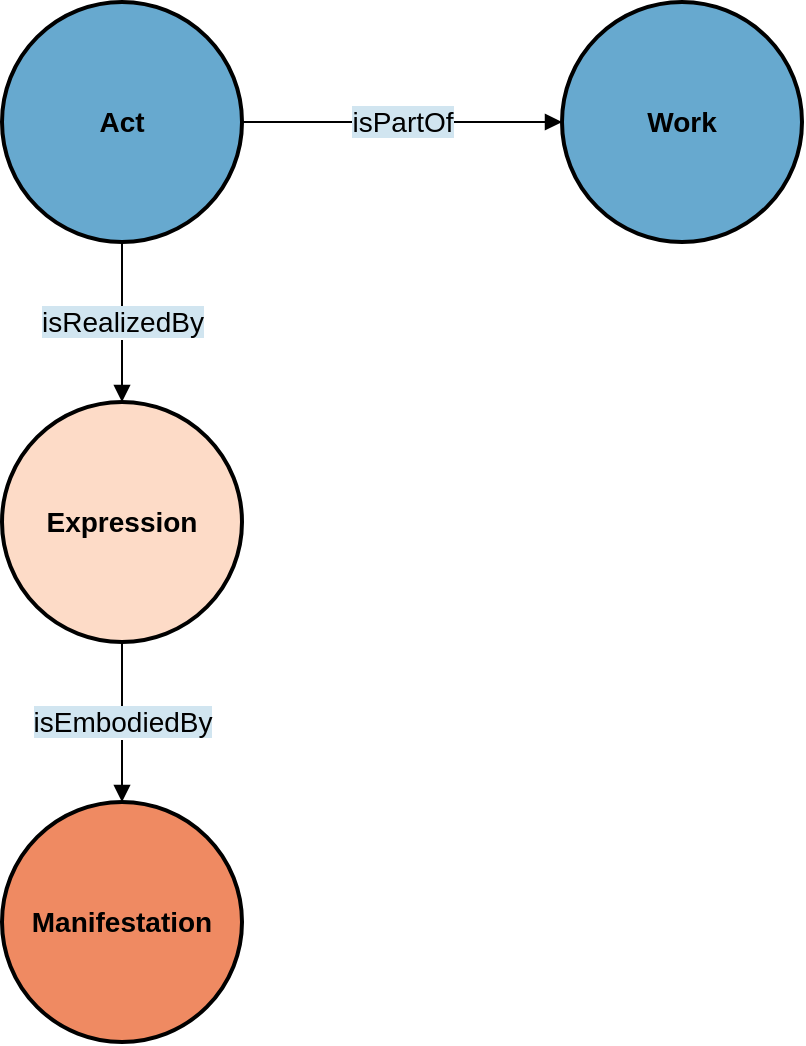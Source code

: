 <mxfile scale="3" border="10">
    <diagram id="f2N9XpvxZU3NBgQUbpWa" name="Page-1">
        <mxGraphModel dx="1271" dy="648" grid="1" gridSize="10" guides="1" tooltips="1" connect="1" arrows="1" fold="1" page="1" pageScale="1" pageWidth="827" pageHeight="1169" math="0" shadow="0">
            <root>
                <mxCell id="0"/>
                <mxCell id="1" parent="0"/>
                <mxCell id="9" value="&lt;b&gt;Act&lt;br&gt;&lt;/b&gt;" style="ellipse;whiteSpace=wrap;html=1;rounded=0;shadow=0;glass=0;comic=0;strokeColor=#000000;strokeWidth=2;fillColor=#67A9CF;gradientColor=none;fontSize=14;fontColor=#000000;align=center;" parent="1" vertex="1">
                    <mxGeometry x="320" y="80" width="120" height="120" as="geometry"/>
                </mxCell>
                <mxCell id="14" value="&lt;span style=&quot;background-color: rgb(209, 229, 240);&quot;&gt;isRealizedBy&lt;/span&gt;" style="endArrow=block;html=1;strokeColor=#000000;fontSize=14;fontColor=#000000;endFill=1;exitX=0.5;exitY=1;exitDx=0;exitDy=0;entryX=0.5;entryY=0;entryDx=0;entryDy=0;" parent="1" source="9" target="15" edge="1">
                    <mxGeometry width="50" height="50" relative="1" as="geometry">
                        <mxPoint x="100" y="380" as="sourcePoint"/>
                        <mxPoint x="-100" y="440" as="targetPoint"/>
                        <Array as="points"/>
                    </mxGeometry>
                </mxCell>
                <mxCell id="15" value="&lt;b&gt;Expression&lt;/b&gt;" style="ellipse;whiteSpace=wrap;html=1;rounded=0;shadow=0;glass=0;comic=0;strokeColor=#000000;strokeWidth=2;fillColor=#FDDBC7;gradientColor=none;fontSize=14;fontColor=#000000;align=center;" parent="1" vertex="1">
                    <mxGeometry x="320" y="280" width="120" height="120" as="geometry"/>
                </mxCell>
                <mxCell id="16" value="&lt;b&gt;Manifestation&lt;/b&gt;" style="ellipse;whiteSpace=wrap;html=1;rounded=0;shadow=0;glass=0;comic=0;strokeColor=#000000;strokeWidth=2;fillColor=#EF8A62;gradientColor=none;fontSize=14;fontColor=#000000;align=center;" parent="1" vertex="1">
                    <mxGeometry x="320" y="480" width="120" height="120" as="geometry"/>
                </mxCell>
                <mxCell id="17" value="&lt;span style=&quot;background-color: rgb(209, 229, 240);&quot;&gt;isEmbodiedBy&lt;/span&gt;" style="endArrow=block;html=1;strokeColor=#000000;fontSize=14;fontColor=#000000;endFill=1;exitX=0.5;exitY=1;exitDx=0;exitDy=0;entryX=0.5;entryY=0;entryDx=0;entryDy=0;" parent="1" source="15" target="16" edge="1">
                    <mxGeometry width="50" height="50" relative="1" as="geometry">
                        <mxPoint x="379.5" y="400" as="sourcePoint"/>
                        <mxPoint x="379.5" y="480" as="targetPoint"/>
                        <Array as="points"/>
                    </mxGeometry>
                </mxCell>
                <mxCell id="18" value="&lt;b&gt;Work&lt;br&gt;&lt;/b&gt;" style="ellipse;whiteSpace=wrap;html=1;rounded=0;shadow=0;glass=0;comic=0;strokeColor=#000000;strokeWidth=2;fillColor=#67A9CF;gradientColor=none;fontSize=14;fontColor=#000000;align=center;" vertex="1" parent="1">
                    <mxGeometry x="600" y="80" width="120" height="120" as="geometry"/>
                </mxCell>
                <mxCell id="19" value="&lt;span style=&quot;background-color: rgb(209, 229, 240);&quot;&gt;isPartOf&lt;/span&gt;" style="endArrow=block;html=1;strokeColor=#000000;fontSize=14;fontColor=#000000;endFill=1;exitX=1;exitY=0.5;exitDx=0;exitDy=0;entryX=0;entryY=0.5;entryDx=0;entryDy=0;" edge="1" parent="1" source="9" target="18">
                    <mxGeometry width="50" height="50" relative="1" as="geometry">
                        <mxPoint x="390" y="210" as="sourcePoint"/>
                        <mxPoint x="390" y="290" as="targetPoint"/>
                        <Array as="points"/>
                    </mxGeometry>
                </mxCell>
            </root>
        </mxGraphModel>
    </diagram>
</mxfile>